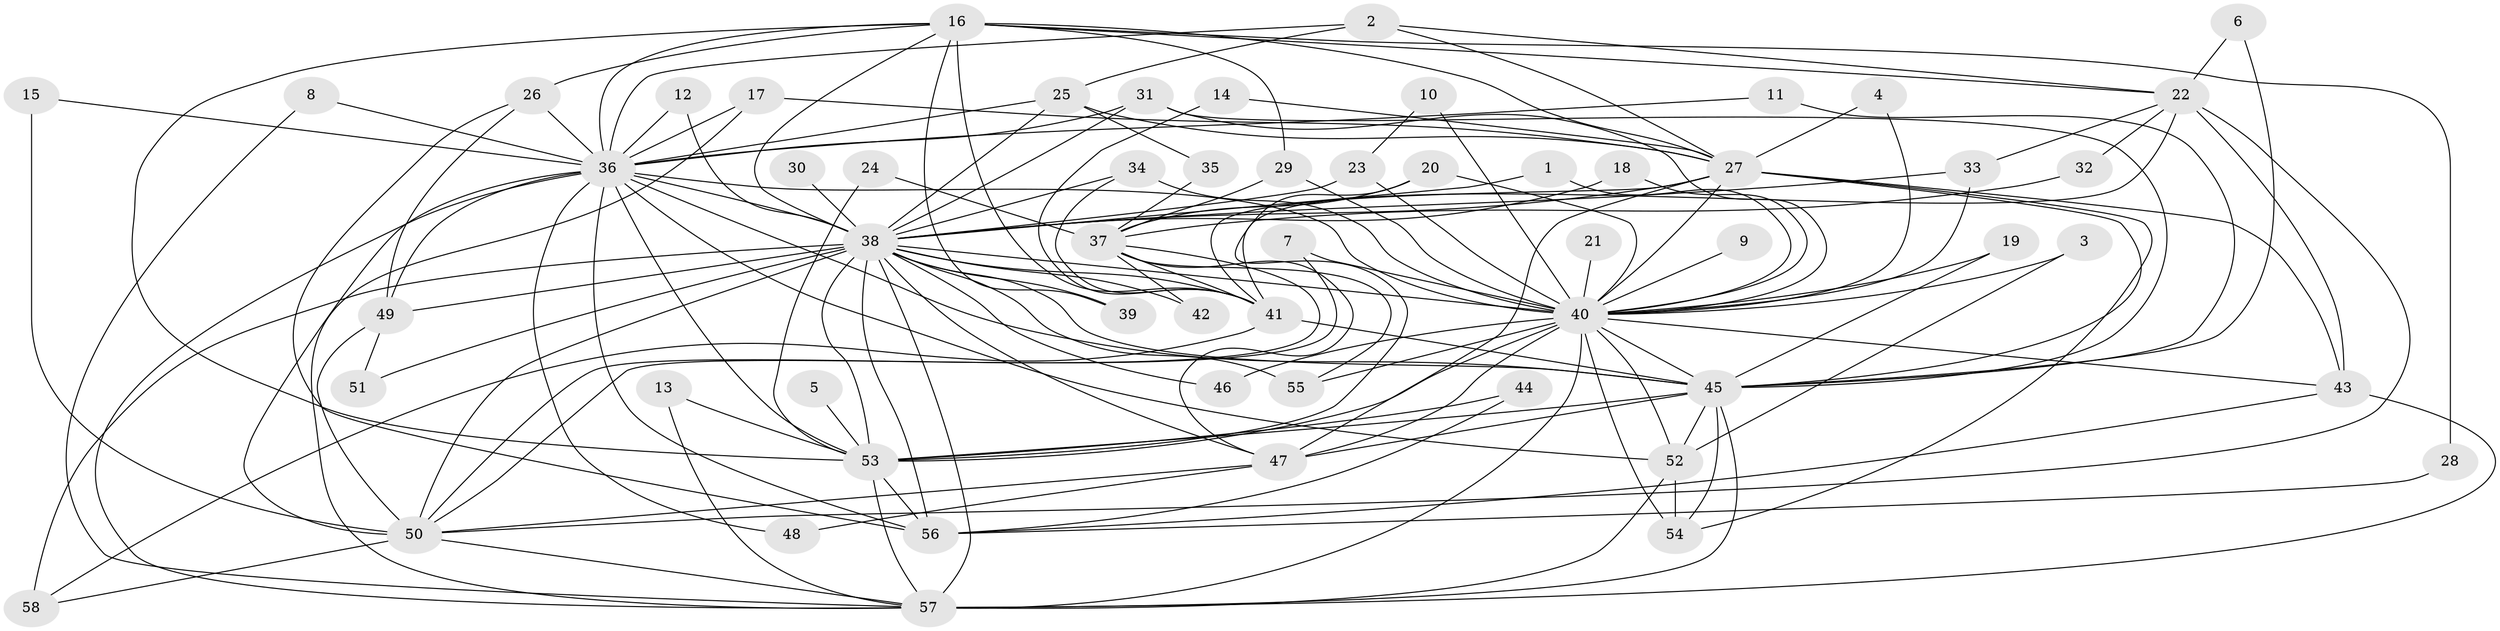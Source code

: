 // original degree distribution, {17: 0.008620689655172414, 18: 0.008620689655172414, 15: 0.017241379310344827, 19: 0.017241379310344827, 28: 0.008620689655172414, 16: 0.008620689655172414, 20: 0.017241379310344827, 23: 0.008620689655172414, 9: 0.008620689655172414, 4: 0.08620689655172414, 2: 0.5431034482758621, 7: 0.034482758620689655, 5: 0.05172413793103448, 8: 0.008620689655172414, 3: 0.16379310344827586, 6: 0.008620689655172414}
// Generated by graph-tools (version 1.1) at 2025/49/03/09/25 03:49:41]
// undirected, 58 vertices, 149 edges
graph export_dot {
graph [start="1"]
  node [color=gray90,style=filled];
  1;
  2;
  3;
  4;
  5;
  6;
  7;
  8;
  9;
  10;
  11;
  12;
  13;
  14;
  15;
  16;
  17;
  18;
  19;
  20;
  21;
  22;
  23;
  24;
  25;
  26;
  27;
  28;
  29;
  30;
  31;
  32;
  33;
  34;
  35;
  36;
  37;
  38;
  39;
  40;
  41;
  42;
  43;
  44;
  45;
  46;
  47;
  48;
  49;
  50;
  51;
  52;
  53;
  54;
  55;
  56;
  57;
  58;
  1 -- 38 [weight=1.0];
  1 -- 40 [weight=1.0];
  2 -- 22 [weight=1.0];
  2 -- 25 [weight=1.0];
  2 -- 27 [weight=1.0];
  2 -- 36 [weight=1.0];
  3 -- 40 [weight=1.0];
  3 -- 52 [weight=1.0];
  4 -- 27 [weight=1.0];
  4 -- 40 [weight=1.0];
  5 -- 53 [weight=1.0];
  6 -- 22 [weight=1.0];
  6 -- 45 [weight=1.0];
  7 -- 40 [weight=1.0];
  7 -- 50 [weight=1.0];
  8 -- 36 [weight=1.0];
  8 -- 57 [weight=1.0];
  9 -- 40 [weight=1.0];
  10 -- 23 [weight=1.0];
  10 -- 40 [weight=1.0];
  11 -- 36 [weight=1.0];
  11 -- 45 [weight=1.0];
  12 -- 36 [weight=1.0];
  12 -- 38 [weight=1.0];
  13 -- 53 [weight=1.0];
  13 -- 57 [weight=1.0];
  14 -- 27 [weight=1.0];
  14 -- 41 [weight=1.0];
  15 -- 36 [weight=1.0];
  15 -- 50 [weight=1.0];
  16 -- 22 [weight=1.0];
  16 -- 26 [weight=1.0];
  16 -- 27 [weight=1.0];
  16 -- 28 [weight=1.0];
  16 -- 29 [weight=1.0];
  16 -- 36 [weight=1.0];
  16 -- 38 [weight=1.0];
  16 -- 39 [weight=1.0];
  16 -- 41 [weight=1.0];
  16 -- 53 [weight=1.0];
  17 -- 27 [weight=1.0];
  17 -- 36 [weight=1.0];
  17 -- 57 [weight=1.0];
  18 -- 38 [weight=1.0];
  18 -- 40 [weight=1.0];
  19 -- 40 [weight=1.0];
  19 -- 45 [weight=1.0];
  20 -- 37 [weight=1.0];
  20 -- 40 [weight=1.0];
  20 -- 53 [weight=1.0];
  21 -- 40 [weight=1.0];
  22 -- 32 [weight=1.0];
  22 -- 33 [weight=1.0];
  22 -- 41 [weight=1.0];
  22 -- 43 [weight=1.0];
  22 -- 50 [weight=1.0];
  23 -- 38 [weight=2.0];
  23 -- 40 [weight=1.0];
  24 -- 37 [weight=1.0];
  24 -- 53 [weight=1.0];
  25 -- 27 [weight=1.0];
  25 -- 35 [weight=1.0];
  25 -- 36 [weight=2.0];
  25 -- 38 [weight=1.0];
  26 -- 36 [weight=3.0];
  26 -- 49 [weight=1.0];
  26 -- 56 [weight=1.0];
  27 -- 38 [weight=1.0];
  27 -- 40 [weight=2.0];
  27 -- 41 [weight=1.0];
  27 -- 43 [weight=1.0];
  27 -- 45 [weight=1.0];
  27 -- 47 [weight=1.0];
  27 -- 54 [weight=1.0];
  28 -- 56 [weight=1.0];
  29 -- 37 [weight=1.0];
  29 -- 40 [weight=2.0];
  30 -- 38 [weight=2.0];
  31 -- 36 [weight=1.0];
  31 -- 38 [weight=1.0];
  31 -- 40 [weight=1.0];
  31 -- 45 [weight=1.0];
  32 -- 37 [weight=1.0];
  33 -- 38 [weight=1.0];
  33 -- 40 [weight=1.0];
  34 -- 38 [weight=1.0];
  34 -- 40 [weight=1.0];
  34 -- 41 [weight=1.0];
  35 -- 37 [weight=1.0];
  36 -- 38 [weight=6.0];
  36 -- 40 [weight=5.0];
  36 -- 45 [weight=3.0];
  36 -- 48 [weight=1.0];
  36 -- 49 [weight=1.0];
  36 -- 50 [weight=2.0];
  36 -- 52 [weight=1.0];
  36 -- 53 [weight=2.0];
  36 -- 56 [weight=1.0];
  36 -- 57 [weight=3.0];
  37 -- 41 [weight=1.0];
  37 -- 42 [weight=1.0];
  37 -- 47 [weight=1.0];
  37 -- 50 [weight=1.0];
  37 -- 55 [weight=1.0];
  38 -- 39 [weight=1.0];
  38 -- 40 [weight=6.0];
  38 -- 41 [weight=1.0];
  38 -- 42 [weight=1.0];
  38 -- 45 [weight=3.0];
  38 -- 46 [weight=1.0];
  38 -- 47 [weight=1.0];
  38 -- 49 [weight=2.0];
  38 -- 50 [weight=1.0];
  38 -- 51 [weight=1.0];
  38 -- 53 [weight=3.0];
  38 -- 55 [weight=1.0];
  38 -- 56 [weight=1.0];
  38 -- 57 [weight=3.0];
  38 -- 58 [weight=1.0];
  40 -- 43 [weight=1.0];
  40 -- 45 [weight=2.0];
  40 -- 46 [weight=1.0];
  40 -- 47 [weight=1.0];
  40 -- 52 [weight=1.0];
  40 -- 53 [weight=2.0];
  40 -- 54 [weight=1.0];
  40 -- 55 [weight=1.0];
  40 -- 57 [weight=2.0];
  41 -- 45 [weight=1.0];
  41 -- 58 [weight=1.0];
  43 -- 56 [weight=1.0];
  43 -- 57 [weight=1.0];
  44 -- 53 [weight=1.0];
  44 -- 56 [weight=1.0];
  45 -- 47 [weight=2.0];
  45 -- 52 [weight=1.0];
  45 -- 53 [weight=1.0];
  45 -- 54 [weight=1.0];
  45 -- 57 [weight=1.0];
  47 -- 48 [weight=1.0];
  47 -- 50 [weight=1.0];
  49 -- 50 [weight=1.0];
  49 -- 51 [weight=1.0];
  50 -- 57 [weight=1.0];
  50 -- 58 [weight=1.0];
  52 -- 54 [weight=2.0];
  52 -- 57 [weight=1.0];
  53 -- 56 [weight=1.0];
  53 -- 57 [weight=1.0];
}

